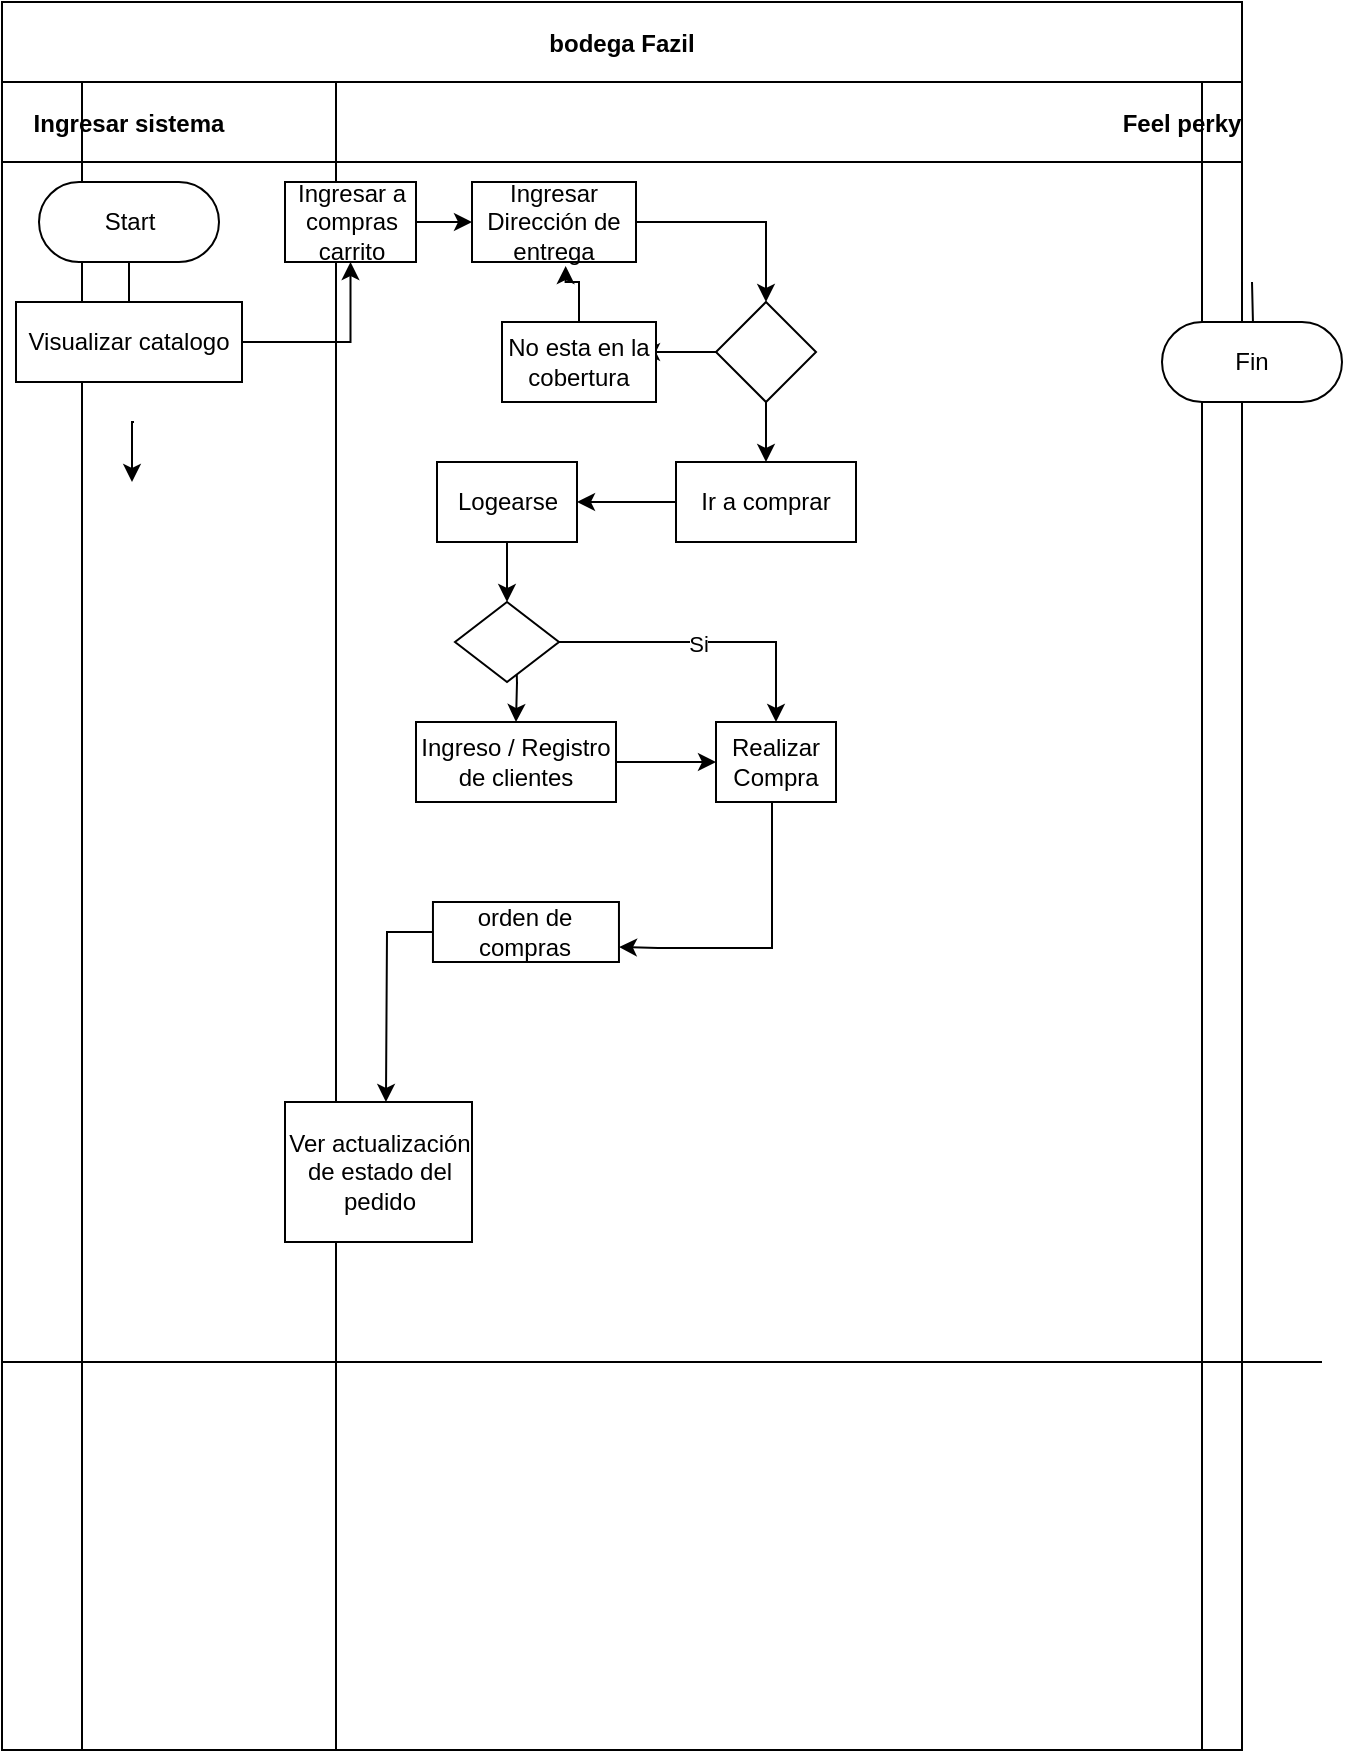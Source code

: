 <mxfile version="15.5.2" type="github">
  <diagram id="kgpKYQtTHZ0yAKxKKP6v" name="Page-1">
    <mxGraphModel dx="1996" dy="508" grid="1" gridSize="10" guides="1" tooltips="1" connect="1" arrows="1" fold="1" page="1" pageScale="1" pageWidth="850" pageHeight="1100" math="0" shadow="0">
      <root>
        <mxCell id="0" />
        <mxCell id="1" parent="0" />
        <mxCell id="3nuBFxr9cyL0pnOWT2aG-1" value="bodega Fazil" style="shape=table;childLayout=tableLayout;startSize=40;collapsible=0;recursiveResize=0;expand=0;fillColor=none;fontStyle=1" parent="1" vertex="1">
          <mxGeometry x="-240" y="480" width="620" height="874" as="geometry" />
        </mxCell>
        <mxCell id="3nuBFxr9cyL0pnOWT2aG-2" value="" style="edgeStyle=orthogonalEdgeStyle;rounded=0;orthogonalLoop=1;jettySize=auto;html=1;" parent="3nuBFxr9cyL0pnOWT2aG-1" edge="1">
          <mxGeometry relative="1" as="geometry">
            <mxPoint x="66.0" y="210" as="sourcePoint" />
            <mxPoint x="65" y="240" as="targetPoint" />
          </mxGeometry>
        </mxCell>
        <mxCell id="3nuBFxr9cyL0pnOWT2aG-3" value="" style="shape=tableRow;horizontal=0;swimlaneHead=0;swimlaneBody=0;top=0;left=0;bottom=0;right=0;fillColor=none;points=[[0,0.5],[1,0.5]];portConstraint=eastwest;startSize=40;collapsible=0;recursiveResize=0;expand=0;fontStyle=1;" parent="3nuBFxr9cyL0pnOWT2aG-1" vertex="1">
          <mxGeometry y="40" width="620" height="640" as="geometry" />
        </mxCell>
        <mxCell id="3nuBFxr9cyL0pnOWT2aG-4" value="Ingresar sistema" style="swimlane;swimlaneHead=0;swimlaneBody=0;connectable=0;fillColor=none;startSize=40;collapsible=0;recursiveResize=0;expand=0;fontStyle=1;" parent="3nuBFxr9cyL0pnOWT2aG-3" vertex="1">
          <mxGeometry width="127" height="640" as="geometry">
            <mxRectangle width="127" height="640" as="alternateBounds" />
          </mxGeometry>
        </mxCell>
        <mxCell id="GPwzYwYvcroL1w1Eg4G6-144" style="edgeStyle=orthogonalEdgeStyle;rounded=0;orthogonalLoop=1;jettySize=auto;html=1;entryX=0.5;entryY=0.25;entryDx=0;entryDy=0;entryPerimeter=0;" edge="1" parent="3nuBFxr9cyL0pnOWT2aG-4" source="3nuBFxr9cyL0pnOWT2aG-6" target="GPwzYwYvcroL1w1Eg4G6-76">
          <mxGeometry relative="1" as="geometry" />
        </mxCell>
        <mxCell id="3nuBFxr9cyL0pnOWT2aG-6" value="Start" style="rounded=1;whiteSpace=wrap;html=1;arcSize=50;" parent="3nuBFxr9cyL0pnOWT2aG-4" vertex="1">
          <mxGeometry x="18.5" y="50" width="90" height="40" as="geometry" />
        </mxCell>
        <mxCell id="GPwzYwYvcroL1w1Eg4G6-76" value="&lt;font style=&quot;vertical-align: inherit&quot;&gt;&lt;font style=&quot;vertical-align: inherit&quot;&gt;&lt;font style=&quot;vertical-align: inherit&quot;&gt;&lt;font style=&quot;vertical-align: inherit&quot;&gt;&lt;font style=&quot;vertical-align: inherit&quot;&gt;&lt;font style=&quot;vertical-align: inherit&quot;&gt;Visualizar catalogo&lt;/font&gt;&lt;/font&gt;&lt;/font&gt;&lt;/font&gt;&lt;/font&gt;&lt;/font&gt;" style="rounded=0;whiteSpace=wrap;html=1;" vertex="1" parent="3nuBFxr9cyL0pnOWT2aG-4">
          <mxGeometry x="7" y="110" width="113" height="40" as="geometry" />
        </mxCell>
        <mxCell id="3nuBFxr9cyL0pnOWT2aG-8" value="" style="swimlane;swimlaneHead=0;swimlaneBody=0;connectable=0;fillColor=none;startSize=40;collapsible=0;recursiveResize=0;expand=0;fontStyle=1;" parent="3nuBFxr9cyL0pnOWT2aG-3" vertex="1">
          <mxGeometry x="127" width="433" height="640" as="geometry">
            <mxRectangle width="433" height="640" as="alternateBounds" />
          </mxGeometry>
        </mxCell>
        <mxCell id="GPwzYwYvcroL1w1Eg4G6-18" value="" style="edgeStyle=orthogonalEdgeStyle;rounded=0;orthogonalLoop=1;jettySize=auto;html=1;exitX=0.5;exitY=1;exitDx=0;exitDy=0;" edge="1" parent="3nuBFxr9cyL0pnOWT2aG-8">
          <mxGeometry relative="1" as="geometry">
            <mxPoint x="130.0" y="280" as="sourcePoint" />
            <mxPoint x="130.0" y="320" as="targetPoint" />
            <Array as="points" />
          </mxGeometry>
        </mxCell>
        <mxCell id="GPwzYwYvcroL1w1Eg4G6-48" value="" style="edgeStyle=orthogonalEdgeStyle;rounded=0;orthogonalLoop=1;jettySize=auto;html=1;entryX=0;entryY=0.5;entryDx=0;entryDy=0;" edge="1" parent="3nuBFxr9cyL0pnOWT2aG-8">
          <mxGeometry relative="1" as="geometry">
            <mxPoint x="114.5" y="340" as="sourcePoint" />
            <mxPoint x="230" y="340" as="targetPoint" />
          </mxGeometry>
        </mxCell>
        <mxCell id="GPwzYwYvcroL1w1Eg4G6-51" value="" style="endArrow=classic;html=1;rounded=0;exitX=1;exitY=0.5;exitDx=0;exitDy=0;" edge="1" parent="3nuBFxr9cyL0pnOWT2aG-8" source="GPwzYwYvcroL1w1Eg4G6-97">
          <mxGeometry width="50" height="50" relative="1" as="geometry">
            <mxPoint x="152.308" y="259.16" as="sourcePoint" />
            <mxPoint x="260" y="320" as="targetPoint" />
            <Array as="points">
              <mxPoint x="260" y="280" />
            </Array>
          </mxGeometry>
        </mxCell>
        <mxCell id="GPwzYwYvcroL1w1Eg4G6-99" value="&lt;font style=&quot;vertical-align: inherit&quot;&gt;&lt;font style=&quot;vertical-align: inherit&quot;&gt;&lt;font style=&quot;vertical-align: inherit&quot;&gt;&lt;font style=&quot;vertical-align: inherit&quot;&gt;Si&lt;/font&gt;&lt;/font&gt;&lt;/font&gt;&lt;/font&gt;" style="edgeLabel;html=1;align=center;verticalAlign=middle;resizable=0;points=[];" vertex="1" connectable="0" parent="GPwzYwYvcroL1w1Eg4G6-51">
          <mxGeometry x="-0.07" y="-1" relative="1" as="geometry">
            <mxPoint as="offset" />
          </mxGeometry>
        </mxCell>
        <mxCell id="GPwzYwYvcroL1w1Eg4G6-151" style="edgeStyle=orthogonalEdgeStyle;rounded=0;orthogonalLoop=1;jettySize=auto;html=1;entryX=0.5;entryY=0;entryDx=0;entryDy=0;" edge="1" parent="3nuBFxr9cyL0pnOWT2aG-8" source="GPwzYwYvcroL1w1Eg4G6-78" target="GPwzYwYvcroL1w1Eg4G6-82">
          <mxGeometry relative="1" as="geometry" />
        </mxCell>
        <mxCell id="GPwzYwYvcroL1w1Eg4G6-78" value="&lt;font style=&quot;vertical-align: inherit&quot;&gt;&lt;font style=&quot;vertical-align: inherit&quot;&gt;&lt;font style=&quot;vertical-align: inherit&quot;&gt;&lt;font style=&quot;vertical-align: inherit&quot;&gt;Ingresar Dirección de entrega&lt;/font&gt;&lt;/font&gt;&lt;/font&gt;&lt;/font&gt;" style="rounded=0;whiteSpace=wrap;html=1;" vertex="1" parent="3nuBFxr9cyL0pnOWT2aG-8">
          <mxGeometry x="108" y="50" width="82" height="40" as="geometry" />
        </mxCell>
        <mxCell id="GPwzYwYvcroL1w1Eg4G6-90" style="edgeStyle=orthogonalEdgeStyle;rounded=0;orthogonalLoop=1;jettySize=auto;html=1;" edge="1" parent="3nuBFxr9cyL0pnOWT2aG-8" source="GPwzYwYvcroL1w1Eg4G6-77" target="GPwzYwYvcroL1w1Eg4G6-78">
          <mxGeometry relative="1" as="geometry" />
        </mxCell>
        <mxCell id="GPwzYwYvcroL1w1Eg4G6-77" value="&lt;font style=&quot;vertical-align: inherit&quot;&gt;&lt;font style=&quot;vertical-align: inherit&quot;&gt;&lt;font style=&quot;vertical-align: inherit&quot;&gt;&lt;font style=&quot;vertical-align: inherit&quot;&gt;&lt;font style=&quot;vertical-align: inherit&quot;&gt;&lt;font style=&quot;vertical-align: inherit&quot;&gt;Ingresar a compras carrito&lt;/font&gt;&lt;/font&gt;&lt;/font&gt;&lt;/font&gt;&lt;/font&gt;&lt;/font&gt;" style="rounded=0;whiteSpace=wrap;html=1;" vertex="1" parent="3nuBFxr9cyL0pnOWT2aG-8">
          <mxGeometry x="14.5" y="50" width="65.5" height="40" as="geometry" />
        </mxCell>
        <mxCell id="GPwzYwYvcroL1w1Eg4G6-94" value="" style="edgeStyle=orthogonalEdgeStyle;rounded=0;orthogonalLoop=1;jettySize=auto;html=1;" edge="1" parent="3nuBFxr9cyL0pnOWT2aG-8" source="GPwzYwYvcroL1w1Eg4G6-80" target="GPwzYwYvcroL1w1Eg4G6-92">
          <mxGeometry relative="1" as="geometry" />
        </mxCell>
        <mxCell id="GPwzYwYvcroL1w1Eg4G6-80" value="&lt;font style=&quot;vertical-align: inherit&quot;&gt;&lt;font style=&quot;vertical-align: inherit&quot;&gt;&lt;font style=&quot;vertical-align: inherit&quot;&gt;&lt;font style=&quot;vertical-align: inherit&quot;&gt;&lt;font style=&quot;vertical-align: inherit&quot;&gt;&lt;font style=&quot;vertical-align: inherit&quot;&gt;Ir a comprar&lt;/font&gt;&lt;/font&gt;&lt;/font&gt;&lt;/font&gt;&lt;/font&gt;&lt;/font&gt;" style="rounded=0;whiteSpace=wrap;html=1;" vertex="1" parent="3nuBFxr9cyL0pnOWT2aG-8">
          <mxGeometry x="210" y="190" width="90" height="40" as="geometry" />
        </mxCell>
        <mxCell id="GPwzYwYvcroL1w1Eg4G6-152" style="edgeStyle=orthogonalEdgeStyle;rounded=0;orthogonalLoop=1;jettySize=auto;html=1;entryX=0.909;entryY=0.375;entryDx=0;entryDy=0;entryPerimeter=0;" edge="1" parent="3nuBFxr9cyL0pnOWT2aG-8" source="GPwzYwYvcroL1w1Eg4G6-82" target="GPwzYwYvcroL1w1Eg4G6-87">
          <mxGeometry relative="1" as="geometry" />
        </mxCell>
        <mxCell id="GPwzYwYvcroL1w1Eg4G6-153" style="edgeStyle=orthogonalEdgeStyle;rounded=0;orthogonalLoop=1;jettySize=auto;html=1;" edge="1" parent="3nuBFxr9cyL0pnOWT2aG-8" source="GPwzYwYvcroL1w1Eg4G6-82" target="GPwzYwYvcroL1w1Eg4G6-80">
          <mxGeometry relative="1" as="geometry" />
        </mxCell>
        <mxCell id="GPwzYwYvcroL1w1Eg4G6-82" value="" style="rhombus;whiteSpace=wrap;html=1;" vertex="1" parent="3nuBFxr9cyL0pnOWT2aG-8">
          <mxGeometry x="230" y="110" width="50" height="50" as="geometry" />
        </mxCell>
        <mxCell id="GPwzYwYvcroL1w1Eg4G6-89" style="edgeStyle=orthogonalEdgeStyle;rounded=0;orthogonalLoop=1;jettySize=auto;html=1;entryX=0.571;entryY=1.05;entryDx=0;entryDy=0;entryPerimeter=0;" edge="1" parent="3nuBFxr9cyL0pnOWT2aG-8" source="GPwzYwYvcroL1w1Eg4G6-87" target="GPwzYwYvcroL1w1Eg4G6-78">
          <mxGeometry relative="1" as="geometry" />
        </mxCell>
        <mxCell id="GPwzYwYvcroL1w1Eg4G6-87" value="&lt;font style=&quot;vertical-align: inherit&quot;&gt;&lt;font style=&quot;vertical-align: inherit&quot;&gt;No esta en la cobertura&lt;/font&gt;&lt;/font&gt;" style="rounded=0;whiteSpace=wrap;html=1;" vertex="1" parent="3nuBFxr9cyL0pnOWT2aG-8">
          <mxGeometry x="123" y="120" width="77" height="40" as="geometry" />
        </mxCell>
        <mxCell id="GPwzYwYvcroL1w1Eg4G6-154" style="edgeStyle=orthogonalEdgeStyle;rounded=0;orthogonalLoop=1;jettySize=auto;html=1;entryX=0.5;entryY=0;entryDx=0;entryDy=0;" edge="1" parent="3nuBFxr9cyL0pnOWT2aG-8" source="GPwzYwYvcroL1w1Eg4G6-92" target="GPwzYwYvcroL1w1Eg4G6-97">
          <mxGeometry relative="1" as="geometry" />
        </mxCell>
        <mxCell id="GPwzYwYvcroL1w1Eg4G6-92" value="&lt;font style=&quot;vertical-align: inherit&quot;&gt;&lt;font style=&quot;vertical-align: inherit&quot;&gt;&lt;font style=&quot;vertical-align: inherit&quot;&gt;&lt;font style=&quot;vertical-align: inherit&quot;&gt;&lt;font style=&quot;vertical-align: inherit&quot;&gt;&lt;font style=&quot;vertical-align: inherit&quot;&gt;&lt;font style=&quot;vertical-align: inherit&quot;&gt;&lt;font style=&quot;vertical-align: inherit&quot;&gt;&lt;font style=&quot;vertical-align: inherit&quot;&gt;&lt;font style=&quot;vertical-align: inherit&quot;&gt;&lt;font style=&quot;vertical-align: inherit&quot;&gt;&lt;font style=&quot;vertical-align: inherit&quot;&gt;Logearse&lt;/font&gt;&lt;/font&gt;&lt;/font&gt;&lt;/font&gt;&lt;/font&gt;&lt;/font&gt;&lt;/font&gt;&lt;/font&gt;&lt;/font&gt;&lt;/font&gt;&lt;/font&gt;&lt;/font&gt;" style="rounded=0;whiteSpace=wrap;html=1;" vertex="1" parent="3nuBFxr9cyL0pnOWT2aG-8">
          <mxGeometry x="90.5" y="190" width="70" height="40" as="geometry" />
        </mxCell>
        <mxCell id="GPwzYwYvcroL1w1Eg4G6-97" value="" style="rhombus;whiteSpace=wrap;html=1;" vertex="1" parent="3nuBFxr9cyL0pnOWT2aG-8">
          <mxGeometry x="99.5" y="260" width="52" height="40" as="geometry" />
        </mxCell>
        <mxCell id="GPwzYwYvcroL1w1Eg4G6-98" value="&lt;font style=&quot;vertical-align: inherit&quot;&gt;&lt;font style=&quot;vertical-align: inherit&quot;&gt;&lt;font style=&quot;vertical-align: inherit&quot;&gt;&lt;font style=&quot;vertical-align: inherit&quot;&gt;Ingreso / Registro de clientes&lt;/font&gt;&lt;/font&gt;&lt;/font&gt;&lt;/font&gt;" style="rounded=0;whiteSpace=wrap;html=1;" vertex="1" parent="3nuBFxr9cyL0pnOWT2aG-8">
          <mxGeometry x="80" y="320" width="100" height="40" as="geometry" />
        </mxCell>
        <mxCell id="GPwzYwYvcroL1w1Eg4G6-156" value="&lt;font style=&quot;vertical-align: inherit&quot;&gt;&lt;font style=&quot;vertical-align: inherit&quot;&gt;Realizar Compra&lt;/font&gt;&lt;/font&gt;" style="rounded=0;whiteSpace=wrap;html=1;" vertex="1" parent="3nuBFxr9cyL0pnOWT2aG-8">
          <mxGeometry x="230" y="320" width="60" height="40" as="geometry" />
        </mxCell>
        <mxCell id="GPwzYwYvcroL1w1Eg4G6-22" value="&lt;font style=&quot;vertical-align: inherit&quot;&gt;&lt;font style=&quot;vertical-align: inherit&quot;&gt;&lt;font style=&quot;vertical-align: inherit&quot;&gt;&lt;font style=&quot;vertical-align: inherit&quot;&gt;orden de compras&lt;/font&gt;&lt;/font&gt;&lt;/font&gt;&lt;/font&gt;" style="rounded=0;whiteSpace=wrap;html=1;" vertex="1" parent="3nuBFxr9cyL0pnOWT2aG-8">
          <mxGeometry x="88.48" y="410" width="93" height="30" as="geometry" />
        </mxCell>
        <mxCell id="GPwzYwYvcroL1w1Eg4G6-158" style="edgeStyle=orthogonalEdgeStyle;rounded=0;orthogonalLoop=1;jettySize=auto;html=1;entryX=1;entryY=0.75;entryDx=0;entryDy=0;" edge="1" parent="3nuBFxr9cyL0pnOWT2aG-8" target="GPwzYwYvcroL1w1Eg4G6-22">
          <mxGeometry relative="1" as="geometry">
            <mxPoint x="258" y="360" as="sourcePoint" />
            <Array as="points">
              <mxPoint x="257.98" y="433" />
              <mxPoint x="200.98" y="433" />
            </Array>
          </mxGeometry>
        </mxCell>
        <mxCell id="GPwzYwYvcroL1w1Eg4G6-57" value="&lt;font style=&quot;vertical-align: inherit&quot;&gt;&lt;font style=&quot;vertical-align: inherit&quot;&gt;&lt;font style=&quot;vertical-align: inherit&quot;&gt;&lt;font style=&quot;vertical-align: inherit&quot;&gt;Ver actualización de estado del pedido&lt;/font&gt;&lt;/font&gt;&lt;/font&gt;&lt;/font&gt;" style="rounded=0;whiteSpace=wrap;html=1;" vertex="1" parent="3nuBFxr9cyL0pnOWT2aG-8">
          <mxGeometry x="14.5" y="510" width="93.5" height="70" as="geometry" />
        </mxCell>
        <mxCell id="3nuBFxr9cyL0pnOWT2aG-11" value="Feel perky" style="swimlane;swimlaneHead=0;swimlaneBody=0;connectable=0;fillColor=none;startSize=40;collapsible=0;recursiveResize=0;expand=0;fontStyle=1;" parent="3nuBFxr9cyL0pnOWT2aG-3" vertex="1">
          <mxGeometry x="560" width="60" height="640" as="geometry">
            <mxRectangle width="60" height="640" as="alternateBounds" />
          </mxGeometry>
        </mxCell>
        <mxCell id="3nuBFxr9cyL0pnOWT2aG-12" style="edgeStyle=orthogonalEdgeStyle;rounded=0;orthogonalLoop=1;jettySize=auto;html=1;" parent="3nuBFxr9cyL0pnOWT2aG-11" target="3nuBFxr9cyL0pnOWT2aG-14" edge="1">
          <mxGeometry relative="1" as="geometry">
            <mxPoint x="65" y="100" as="sourcePoint" />
          </mxGeometry>
        </mxCell>
        <mxCell id="3nuBFxr9cyL0pnOWT2aG-14" value="&lt;font style=&quot;vertical-align: inherit&quot;&gt;&lt;font style=&quot;vertical-align: inherit&quot;&gt;Fin&lt;/font&gt;&lt;/font&gt;" style="rounded=1;whiteSpace=wrap;html=1;arcSize=50;" parent="3nuBFxr9cyL0pnOWT2aG-11" vertex="1">
          <mxGeometry x="20" y="120" width="90" height="40" as="geometry" />
        </mxCell>
        <mxCell id="GPwzYwYvcroL1w1Eg4G6-160" style="edgeStyle=orthogonalEdgeStyle;rounded=0;orthogonalLoop=1;jettySize=auto;html=1;" edge="1" parent="3nuBFxr9cyL0pnOWT2aG-3" source="GPwzYwYvcroL1w1Eg4G6-76" target="GPwzYwYvcroL1w1Eg4G6-77">
          <mxGeometry relative="1" as="geometry" />
        </mxCell>
        <mxCell id="3nuBFxr9cyL0pnOWT2aG-15" value="" style="shape=tableRow;horizontal=0;swimlaneHead=0;swimlaneBody=0;top=0;left=0;bottom=0;right=0;fillColor=none;points=[[0,0.5],[1,0.5]];portConstraint=eastwest;startSize=40;collapsible=0;recursiveResize=0;expand=0;fontStyle=1;" parent="3nuBFxr9cyL0pnOWT2aG-1" vertex="1">
          <mxGeometry y="680" width="620" height="194" as="geometry" />
        </mxCell>
        <mxCell id="3nuBFxr9cyL0pnOWT2aG-16" value="" style="swimlane;swimlaneHead=0;swimlaneBody=0;connectable=0;fillColor=none;startSize=0;collapsible=0;recursiveResize=0;expand=0;fontStyle=1;" parent="3nuBFxr9cyL0pnOWT2aG-15" vertex="1">
          <mxGeometry width="127" height="194" as="geometry">
            <mxRectangle width="127" height="194" as="alternateBounds" />
          </mxGeometry>
        </mxCell>
        <mxCell id="3nuBFxr9cyL0pnOWT2aG-18" value="" style="swimlane;swimlaneHead=0;swimlaneBody=0;connectable=0;fillColor=none;startSize=0;collapsible=0;recursiveResize=0;expand=0;fontStyle=1;" parent="3nuBFxr9cyL0pnOWT2aG-15" vertex="1">
          <mxGeometry x="127" width="433" height="194" as="geometry">
            <mxRectangle width="433" height="194" as="alternateBounds" />
          </mxGeometry>
        </mxCell>
        <mxCell id="GPwzYwYvcroL1w1Eg4G6-56" value="" style="edgeStyle=orthogonalEdgeStyle;rounded=0;orthogonalLoop=1;jettySize=auto;html=1;" edge="1" parent="3nuBFxr9cyL0pnOWT2aG-18" source="GPwzYwYvcroL1w1Eg4G6-22">
          <mxGeometry relative="1" as="geometry">
            <mxPoint x="64.98" y="-130" as="targetPoint" />
          </mxGeometry>
        </mxCell>
        <mxCell id="3nuBFxr9cyL0pnOWT2aG-23" value="" style="swimlane;swimlaneHead=0;swimlaneBody=0;connectable=0;fillColor=none;startSize=0;collapsible=0;recursiveResize=0;expand=0;fontStyle=1;" parent="3nuBFxr9cyL0pnOWT2aG-15" vertex="1">
          <mxGeometry x="560" width="60" height="194" as="geometry">
            <mxRectangle width="60" height="194" as="alternateBounds" />
          </mxGeometry>
        </mxCell>
      </root>
    </mxGraphModel>
  </diagram>
</mxfile>
